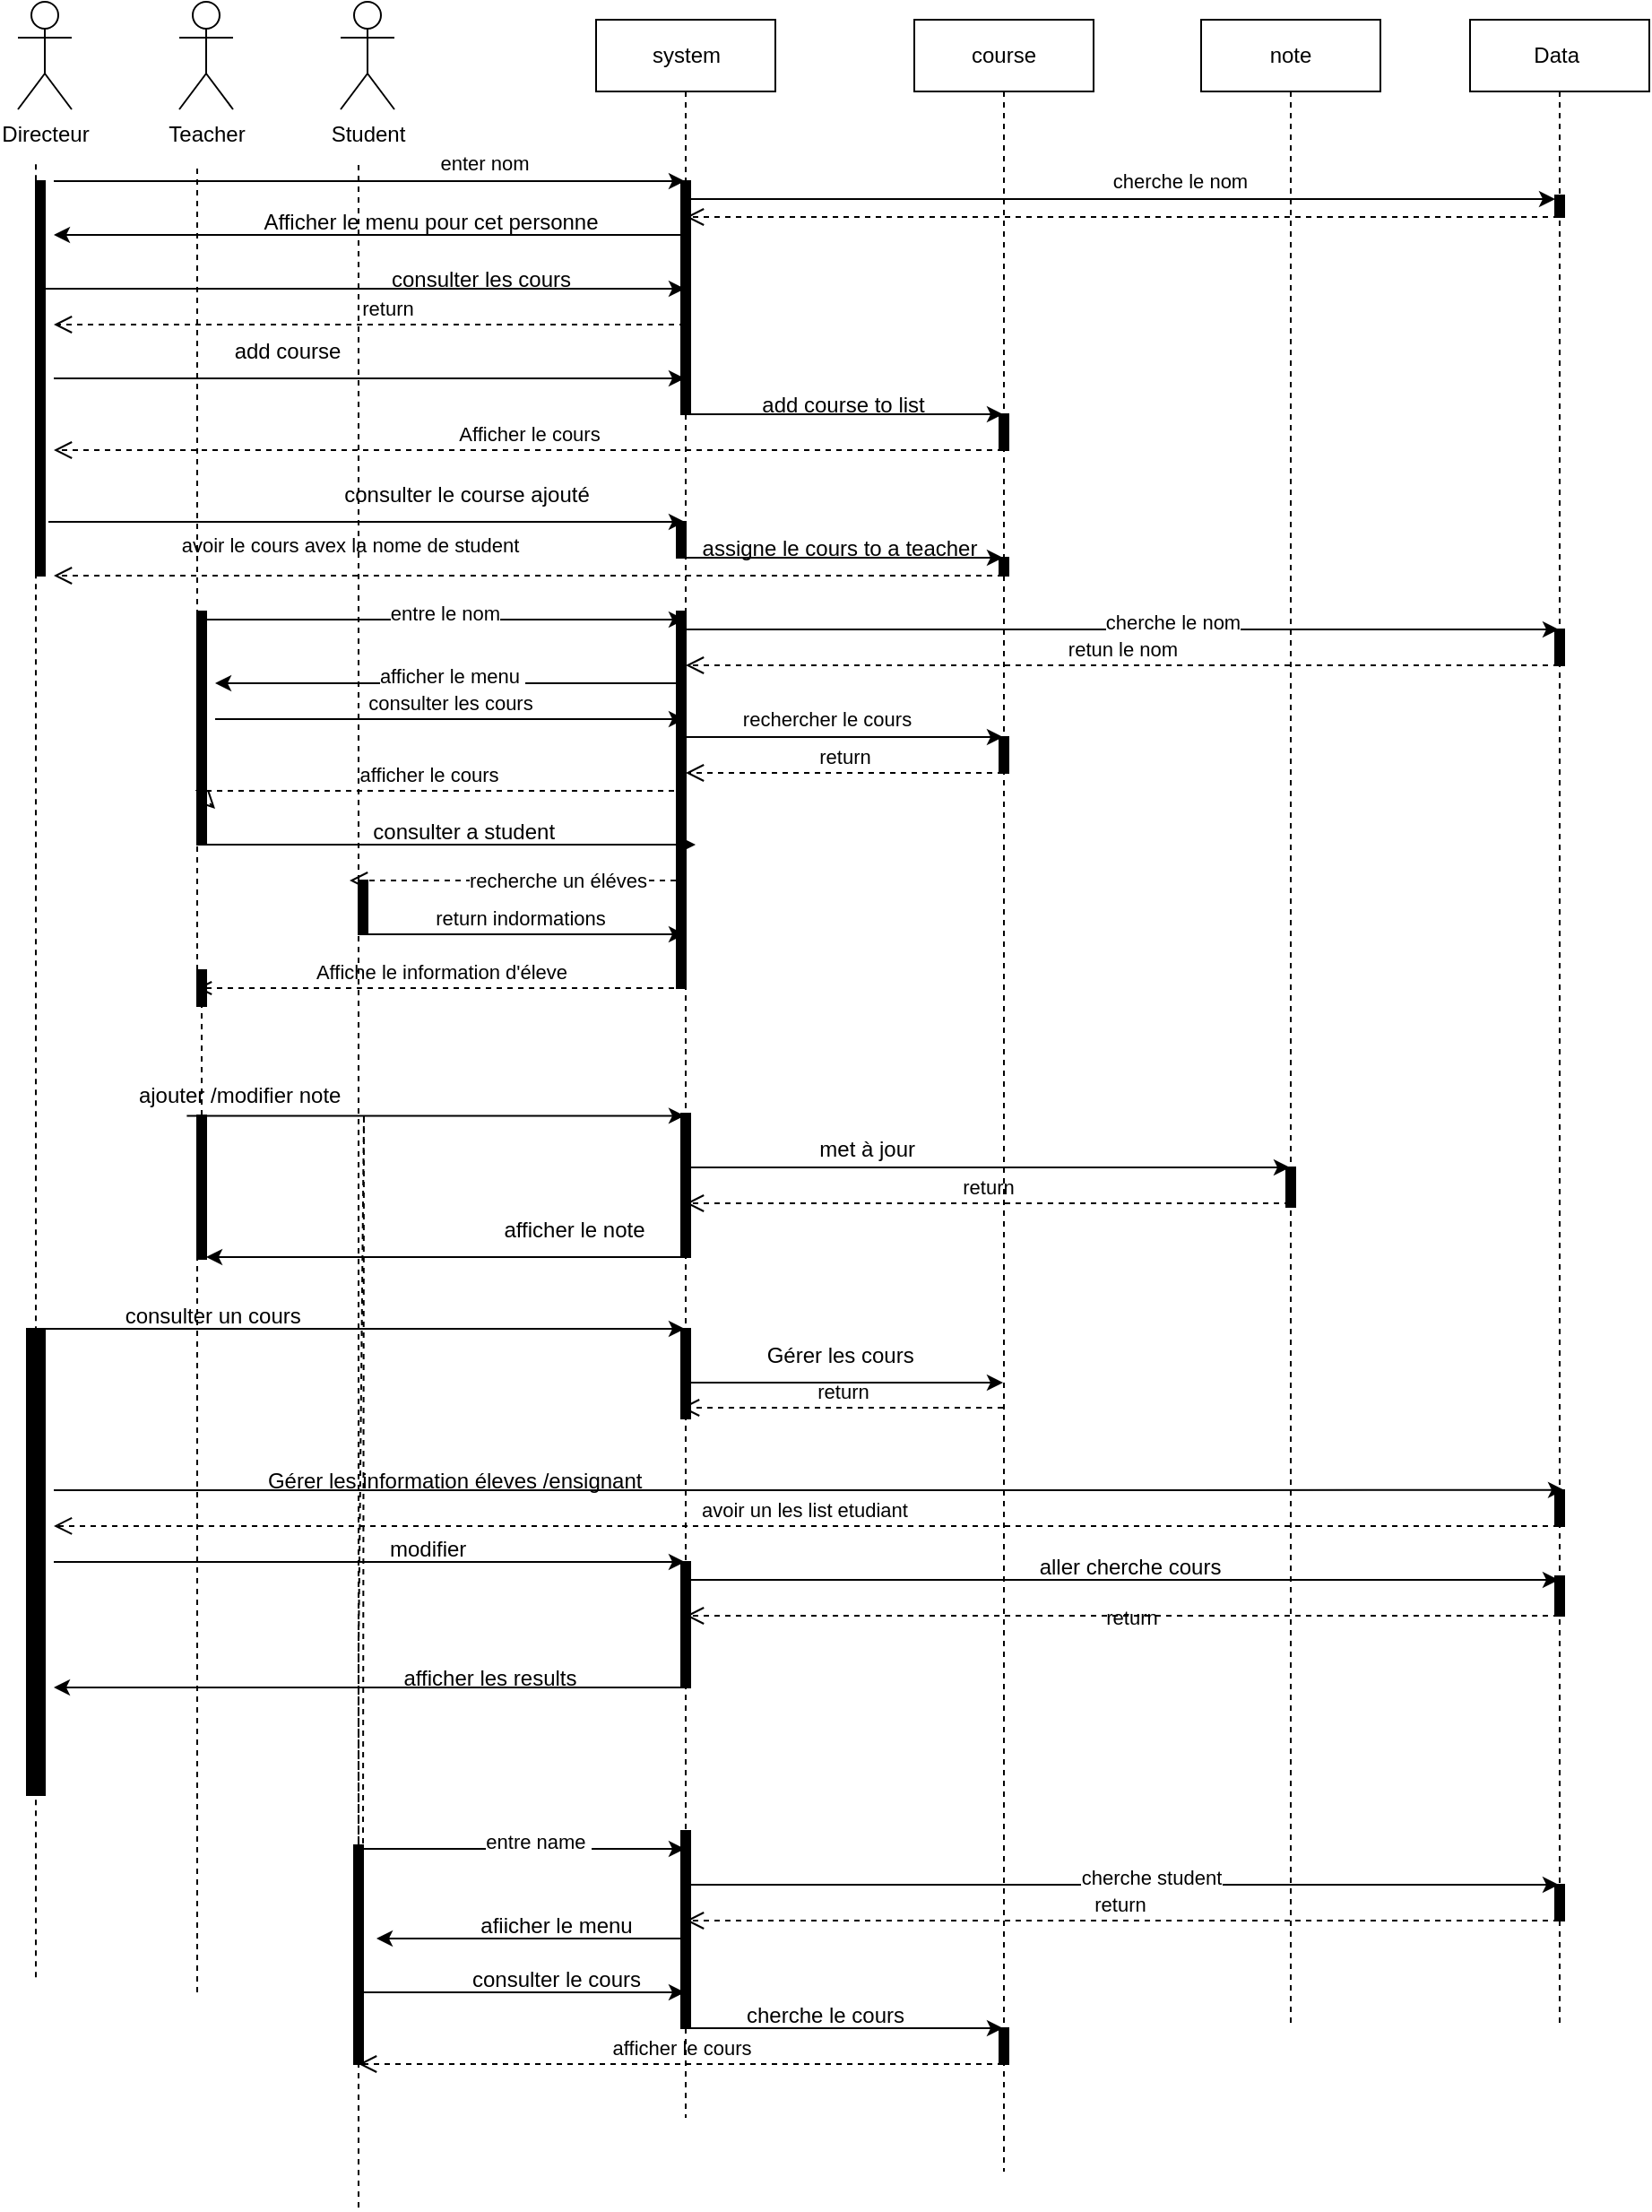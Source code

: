 <mxfile version="24.7.6">
  <diagram name="Page-1" id="DKGAmTH7IYVnLwG2p-rW">
    <mxGraphModel dx="1348" dy="719" grid="1" gridSize="10" guides="1" tooltips="1" connect="1" arrows="1" fold="1" page="1" pageScale="1" pageWidth="2339" pageHeight="3300" math="0" shadow="0">
      <root>
        <mxCell id="0" />
        <mxCell id="1" parent="0" />
        <mxCell id="i1B-f_vfJnyZmSTUSLFz-1" value="Directeur" style="shape=umlActor;verticalLabelPosition=bottom;verticalAlign=top;html=1;outlineConnect=0;" parent="1" vertex="1">
          <mxGeometry x="40" y="30" width="30" height="60" as="geometry" />
        </mxCell>
        <mxCell id="i1B-f_vfJnyZmSTUSLFz-9" value="course" style="shape=umlLifeline;perimeter=lifelinePerimeter;whiteSpace=wrap;html=1;container=1;dropTarget=0;collapsible=0;recursiveResize=0;outlineConnect=0;portConstraint=eastwest;newEdgeStyle={&quot;edgeStyle&quot;:&quot;elbowEdgeStyle&quot;,&quot;elbow&quot;:&quot;vertical&quot;,&quot;curved&quot;:0,&quot;rounded&quot;:0};" parent="1" vertex="1">
          <mxGeometry x="540" y="40" width="100" height="1200" as="geometry" />
        </mxCell>
        <mxCell id="i1B-f_vfJnyZmSTUSLFz-12" value="note" style="shape=umlLifeline;perimeter=lifelinePerimeter;whiteSpace=wrap;html=1;container=1;dropTarget=0;collapsible=0;recursiveResize=0;outlineConnect=0;portConstraint=eastwest;newEdgeStyle={&quot;edgeStyle&quot;:&quot;elbowEdgeStyle&quot;,&quot;elbow&quot;:&quot;vertical&quot;,&quot;curved&quot;:0,&quot;rounded&quot;:0};" parent="1" vertex="1">
          <mxGeometry x="700" y="40" width="100" height="1120" as="geometry" />
        </mxCell>
        <mxCell id="i1B-f_vfJnyZmSTUSLFz-13" value="" style="html=1;points=[];perimeter=orthogonalPerimeter;fillColor=strokeColor;" parent="1" vertex="1">
          <mxGeometry x="50" y="130" width="5" height="220" as="geometry" />
        </mxCell>
        <mxCell id="i1B-f_vfJnyZmSTUSLFz-15" value="return" style="endArrow=open;startArrow=none;endFill=0;startFill=0;endSize=8;html=1;verticalAlign=bottom;dashed=1;labelBackgroundColor=none;rounded=0;" parent="1" source="OpkuWLpWqErTyJCGgItU-1" edge="1">
          <mxGeometry x="-0.053" width="160" relative="1" as="geometry">
            <mxPoint x="90" y="230" as="sourcePoint" />
            <mxPoint x="60" y="210" as="targetPoint" />
            <mxPoint as="offset" />
            <Array as="points">
              <mxPoint x="230" y="210" />
            </Array>
          </mxGeometry>
        </mxCell>
        <mxCell id="i1B-f_vfJnyZmSTUSLFz-17" value="" style="endArrow=classic;html=1;rounded=0;" parent="1" target="OpkuWLpWqErTyJCGgItU-1" edge="1">
          <mxGeometry width="50" height="50" relative="1" as="geometry">
            <mxPoint x="60" y="240" as="sourcePoint" />
            <mxPoint x="240" y="210" as="targetPoint" />
            <Array as="points">
              <mxPoint x="210" y="240" />
              <mxPoint x="340" y="240" />
            </Array>
          </mxGeometry>
        </mxCell>
        <mxCell id="i1B-f_vfJnyZmSTUSLFz-18" value="add course" style="text;html=1;align=center;verticalAlign=middle;resizable=0;points=[];autosize=1;strokeColor=none;fillColor=none;" parent="1" vertex="1">
          <mxGeometry x="150" y="210" width="80" height="30" as="geometry" />
        </mxCell>
        <mxCell id="i1B-f_vfJnyZmSTUSLFz-20" value="" style="endArrow=classic;html=1;rounded=0;" parent="1" target="OpkuWLpWqErTyJCGgItU-1" edge="1">
          <mxGeometry width="50" height="50" relative="1" as="geometry">
            <mxPoint x="50" y="190" as="sourcePoint" />
            <mxPoint x="180" y="140" as="targetPoint" />
            <Array as="points">
              <mxPoint x="240" y="190" />
            </Array>
          </mxGeometry>
        </mxCell>
        <mxCell id="i1B-f_vfJnyZmSTUSLFz-22" value="Afficher le cours" style="endArrow=open;startArrow=none;endFill=0;startFill=0;endSize=8;html=1;verticalAlign=bottom;dashed=1;labelBackgroundColor=none;rounded=0;" parent="1" source="i1B-f_vfJnyZmSTUSLFz-9" edge="1">
          <mxGeometry width="160" relative="1" as="geometry">
            <mxPoint x="592.5" y="250" as="sourcePoint" />
            <mxPoint x="60" y="280" as="targetPoint" />
            <Array as="points">
              <mxPoint x="330" y="280" />
            </Array>
          </mxGeometry>
        </mxCell>
        <mxCell id="i1B-f_vfJnyZmSTUSLFz-27" value="" style="endArrow=classic;html=1;rounded=0;" parent="1" target="OpkuWLpWqErTyJCGgItU-1" edge="1">
          <mxGeometry width="50" height="50" relative="1" as="geometry">
            <mxPoint x="57" y="320" as="sourcePoint" />
            <mxPoint x="420.85" y="305.81" as="targetPoint" />
            <Array as="points">
              <mxPoint x="240" y="320" />
            </Array>
          </mxGeometry>
        </mxCell>
        <mxCell id="i1B-f_vfJnyZmSTUSLFz-31" value="avoir le cours avex la nome de student" style="endArrow=open;startArrow=none;endFill=0;startFill=0;endSize=8;html=1;verticalAlign=bottom;dashed=1;labelBackgroundColor=none;rounded=0;" parent="1" source="i1B-f_vfJnyZmSTUSLFz-9" edge="1">
          <mxGeometry x="0.382" y="-8" width="160" relative="1" as="geometry">
            <mxPoint x="410" y="340" as="sourcePoint" />
            <mxPoint x="60" y="350" as="targetPoint" />
            <mxPoint x="1" as="offset" />
            <Array as="points">
              <mxPoint x="460" y="350" />
              <mxPoint x="330" y="350" />
            </Array>
          </mxGeometry>
        </mxCell>
        <mxCell id="Xz6Ck8s1d1qLKp3yGDno-1" value="" style="endArrow=classic;html=1;rounded=0;" parent="1" target="OpkuWLpWqErTyJCGgItU-1" edge="1">
          <mxGeometry width="50" height="50" relative="1" as="geometry">
            <mxPoint x="150" y="430" as="sourcePoint" />
            <mxPoint x="410" y="400" as="targetPoint" />
            <Array as="points">
              <mxPoint x="280" y="430" />
            </Array>
          </mxGeometry>
        </mxCell>
        <mxCell id="OpkuWLpWqErTyJCGgItU-14" value="consulter les cours" style="edgeLabel;html=1;align=center;verticalAlign=middle;resizable=0;points=[];" parent="Xz6Ck8s1d1qLKp3yGDno-1" vertex="1" connectable="0">
          <mxGeometry x="-0.004" y="9" relative="1" as="geometry">
            <mxPoint as="offset" />
          </mxGeometry>
        </mxCell>
        <mxCell id="OpkuWLpWqErTyJCGgItU-1" value="system" style="shape=umlLifeline;perimeter=lifelinePerimeter;whiteSpace=wrap;html=1;container=1;dropTarget=0;collapsible=0;recursiveResize=0;outlineConnect=0;portConstraint=eastwest;newEdgeStyle={&quot;edgeStyle&quot;:&quot;elbowEdgeStyle&quot;,&quot;elbow&quot;:&quot;vertical&quot;,&quot;curved&quot;:0,&quot;rounded&quot;:0};" parent="1" vertex="1">
          <mxGeometry x="362.5" y="40" width="100" height="1170" as="geometry" />
        </mxCell>
        <mxCell id="OpkuWLpWqErTyJCGgItU-5" value="consulter les cours" style="text;html=1;align=center;verticalAlign=middle;resizable=0;points=[];autosize=1;strokeColor=none;fillColor=none;" parent="1" vertex="1">
          <mxGeometry x="237.5" y="170" width="120" height="30" as="geometry" />
        </mxCell>
        <mxCell id="OpkuWLpWqErTyJCGgItU-7" value="Data&amp;nbsp;" style="shape=umlLifeline;perimeter=lifelinePerimeter;whiteSpace=wrap;html=1;container=1;dropTarget=0;collapsible=0;recursiveResize=0;outlineConnect=0;portConstraint=eastwest;newEdgeStyle={&quot;edgeStyle&quot;:&quot;elbowEdgeStyle&quot;,&quot;elbow&quot;:&quot;vertical&quot;,&quot;curved&quot;:0,&quot;rounded&quot;:0};" parent="1" vertex="1">
          <mxGeometry x="850" y="40" width="100" height="1120" as="geometry" />
        </mxCell>
        <mxCell id="OpkuWLpWqErTyJCGgItU-8" value="Student" style="shape=umlActor;verticalLabelPosition=bottom;verticalAlign=top;html=1;outlineConnect=0;" parent="1" vertex="1">
          <mxGeometry x="220" y="30" width="30" height="60" as="geometry" />
        </mxCell>
        <mxCell id="OpkuWLpWqErTyJCGgItU-10" value="Teacher" style="shape=umlActor;verticalLabelPosition=bottom;verticalAlign=top;html=1;outlineConnect=0;" parent="1" vertex="1">
          <mxGeometry x="130" y="30" width="30" height="60" as="geometry" />
        </mxCell>
        <mxCell id="OpkuWLpWqErTyJCGgItU-11" value="" style="endArrow=none;dashed=1;html=1;rounded=0;" parent="1" source="OpkuWLpWqErTyJCGgItU-38" edge="1">
          <mxGeometry width="50" height="50" relative="1" as="geometry">
            <mxPoint x="143" y="650" as="sourcePoint" />
            <mxPoint x="140" y="120" as="targetPoint" />
          </mxGeometry>
        </mxCell>
        <mxCell id="OpkuWLpWqErTyJCGgItU-13" value="" style="endArrow=none;dashed=1;html=1;rounded=0;" parent="1" target="OpkuWLpWqErTyJCGgItU-12" edge="1">
          <mxGeometry width="50" height="50" relative="1" as="geometry">
            <mxPoint x="140" y="440" as="sourcePoint" />
            <mxPoint x="140" y="120" as="targetPoint" />
          </mxGeometry>
        </mxCell>
        <mxCell id="OpkuWLpWqErTyJCGgItU-12" value="" style="html=1;points=[];perimeter=orthogonalPerimeter;fillColor=strokeColor;" parent="1" vertex="1">
          <mxGeometry x="140" y="370" width="5" height="130" as="geometry" />
        </mxCell>
        <mxCell id="OpkuWLpWqErTyJCGgItU-21" value="" style="endArrow=classic;html=1;rounded=0;" parent="1" source="OpkuWLpWqErTyJCGgItU-1" target="i1B-f_vfJnyZmSTUSLFz-9" edge="1">
          <mxGeometry width="50" height="50" relative="1" as="geometry">
            <mxPoint x="550" y="570" as="sourcePoint" />
            <mxPoint x="600" y="520" as="targetPoint" />
            <Array as="points">
              <mxPoint x="500" y="440" />
            </Array>
          </mxGeometry>
        </mxCell>
        <mxCell id="OpkuWLpWqErTyJCGgItU-22" value="rechercher le cours" style="edgeLabel;html=1;align=center;verticalAlign=middle;resizable=0;points=[];" parent="OpkuWLpWqErTyJCGgItU-21" vertex="1" connectable="0">
          <mxGeometry x="0.086" y="-4" relative="1" as="geometry">
            <mxPoint x="-18" y="-14" as="offset" />
          </mxGeometry>
        </mxCell>
        <mxCell id="OpkuWLpWqErTyJCGgItU-24" value="return" style="endArrow=open;startArrow=none;endFill=0;startFill=0;endSize=8;html=1;verticalAlign=bottom;dashed=1;labelBackgroundColor=none;rounded=0;" parent="1" source="i1B-f_vfJnyZmSTUSLFz-9" target="OpkuWLpWqErTyJCGgItU-1" edge="1">
          <mxGeometry width="160" relative="1" as="geometry">
            <mxPoint x="500" y="550" as="sourcePoint" />
            <mxPoint x="660" y="550" as="targetPoint" />
            <Array as="points">
              <mxPoint x="500" y="460" />
            </Array>
          </mxGeometry>
        </mxCell>
        <mxCell id="OpkuWLpWqErTyJCGgItU-25" value="afficher le cours" style="endArrow=open;startArrow=none;endFill=0;startFill=0;endSize=8;html=1;verticalAlign=bottom;dashed=1;labelBackgroundColor=none;rounded=0;" parent="1" source="OpkuWLpWqErTyJCGgItU-1" edge="1">
          <mxGeometry width="160" relative="1" as="geometry">
            <mxPoint x="500" y="550" as="sourcePoint" />
            <mxPoint x="150" y="480" as="targetPoint" />
            <Array as="points">
              <mxPoint x="280" y="470" />
              <mxPoint x="150" y="470" />
              <mxPoint x="140" y="470" />
            </Array>
          </mxGeometry>
        </mxCell>
        <mxCell id="OpkuWLpWqErTyJCGgItU-28" value="" style="html=1;verticalAlign=bottom;labelBackgroundColor=none;endArrow=block;endFill=1;rounded=0;" parent="1" edge="1">
          <mxGeometry width="160" relative="1" as="geometry">
            <mxPoint x="140" y="500" as="sourcePoint" />
            <mxPoint x="418" y="500" as="targetPoint" />
            <Array as="points">
              <mxPoint x="210" y="500" />
              <mxPoint x="266" y="500" />
              <mxPoint x="376" y="500" />
            </Array>
          </mxGeometry>
        </mxCell>
        <mxCell id="OpkuWLpWqErTyJCGgItU-29" value="consulter a student&amp;nbsp;" style="text;html=1;align=center;verticalAlign=middle;resizable=0;points=[];autosize=1;strokeColor=none;fillColor=none;" parent="1" vertex="1">
          <mxGeometry x="225" y="478" width="130" height="30" as="geometry" />
        </mxCell>
        <mxCell id="OpkuWLpWqErTyJCGgItU-30" value="return indormations" style="endArrow=open;startArrow=none;endFill=0;startFill=0;endSize=8;html=1;verticalAlign=bottom;dashed=1;labelBackgroundColor=none;rounded=0;" parent="1" edge="1">
          <mxGeometry x="-0.044" y="30" width="160" relative="1" as="geometry">
            <mxPoint x="407" y="520" as="sourcePoint" />
            <mxPoint x="225" y="520" as="targetPoint" />
            <Array as="points">
              <mxPoint x="315" y="520" />
            </Array>
            <mxPoint as="offset" />
          </mxGeometry>
        </mxCell>
        <mxCell id="OpkuWLpWqErTyJCGgItU-31" value="" style="endArrow=none;dashed=1;html=1;rounded=0;" parent="1" source="OpkuWLpWqErTyJCGgItU-35" edge="1">
          <mxGeometry width="50" height="50" relative="1" as="geometry">
            <mxPoint x="230" y="665.6" as="sourcePoint" />
            <mxPoint x="230" y="120" as="targetPoint" />
          </mxGeometry>
        </mxCell>
        <mxCell id="OpkuWLpWqErTyJCGgItU-32" value="" style="endArrow=classic;html=1;rounded=0;" parent="1" target="OpkuWLpWqErTyJCGgItU-1" edge="1">
          <mxGeometry width="50" height="50" relative="1" as="geometry">
            <mxPoint x="230" y="550" as="sourcePoint" />
            <mxPoint x="402" y="550" as="targetPoint" />
            <Array as="points">
              <mxPoint x="340" y="550" />
            </Array>
          </mxGeometry>
        </mxCell>
        <mxCell id="OpkuWLpWqErTyJCGgItU-33" value="recherche un éléves" style="edgeLabel;html=1;align=center;verticalAlign=middle;resizable=0;points=[];" parent="OpkuWLpWqErTyJCGgItU-32" vertex="1" connectable="0">
          <mxGeometry x="-0.007" y="-6" relative="1" as="geometry">
            <mxPoint x="20" y="-36" as="offset" />
          </mxGeometry>
        </mxCell>
        <mxCell id="OpkuWLpWqErTyJCGgItU-36" value="" style="endArrow=none;dashed=1;html=1;rounded=0;" parent="1" source="BrGFGS4DlvZJD8hUbCFJ-70" target="OpkuWLpWqErTyJCGgItU-35" edge="1">
          <mxGeometry width="50" height="50" relative="1" as="geometry">
            <mxPoint x="230" y="1260" as="sourcePoint" />
            <mxPoint x="230" y="120" as="targetPoint" />
            <Array as="points" />
          </mxGeometry>
        </mxCell>
        <mxCell id="OpkuWLpWqErTyJCGgItU-35" value="" style="html=1;points=[];perimeter=orthogonalPerimeter;fillColor=strokeColor;" parent="1" vertex="1">
          <mxGeometry x="230" y="520" width="5" height="30" as="geometry" />
        </mxCell>
        <mxCell id="OpkuWLpWqErTyJCGgItU-37" value="Affiche le information d&#39;éleve" style="html=1;verticalAlign=bottom;labelBackgroundColor=none;endArrow=open;endFill=0;dashed=1;rounded=0;" parent="1" source="OpkuWLpWqErTyJCGgItU-1" edge="1">
          <mxGeometry width="160" relative="1" as="geometry">
            <mxPoint x="530" y="430" as="sourcePoint" />
            <mxPoint x="140" y="580" as="targetPoint" />
          </mxGeometry>
        </mxCell>
        <mxCell id="OpkuWLpWqErTyJCGgItU-39" value="" style="endArrow=none;dashed=1;html=1;rounded=0;" parent="1" source="BrGFGS4DlvZJD8hUbCFJ-59" target="OpkuWLpWqErTyJCGgItU-38" edge="1">
          <mxGeometry width="50" height="50" relative="1" as="geometry">
            <mxPoint x="140" y="1140" as="sourcePoint" />
            <mxPoint x="140" y="120" as="targetPoint" />
          </mxGeometry>
        </mxCell>
        <mxCell id="OpkuWLpWqErTyJCGgItU-38" value="" style="html=1;points=[];perimeter=orthogonalPerimeter;fillColor=strokeColor;" parent="1" vertex="1">
          <mxGeometry x="140" y="570" width="5" height="20" as="geometry" />
        </mxCell>
        <mxCell id="OpkuWLpWqErTyJCGgItU-40" value="" style="endArrow=none;dashed=1;html=1;rounded=0;" parent="1" edge="1">
          <mxGeometry width="50" height="50" relative="1" as="geometry">
            <mxPoint x="50" y="1131.6" as="sourcePoint" />
            <mxPoint x="50" y="120" as="targetPoint" />
          </mxGeometry>
        </mxCell>
        <mxCell id="OpkuWLpWqErTyJCGgItU-41" value="" style="endArrow=classic;html=1;rounded=0;exitX=0.28;exitY=0.873;exitDx=0;exitDy=0;exitPerimeter=0;" parent="1" source="OpkuWLpWqErTyJCGgItU-42" target="OpkuWLpWqErTyJCGgItU-1" edge="1">
          <mxGeometry width="50" height="50" relative="1" as="geometry">
            <mxPoint x="50" y="660" as="sourcePoint" />
            <mxPoint x="230" y="660" as="targetPoint" />
          </mxGeometry>
        </mxCell>
        <mxCell id="OpkuWLpWqErTyJCGgItU-42" value="ajouter /modifier note&amp;nbsp;" style="text;html=1;align=center;verticalAlign=middle;resizable=0;points=[];autosize=1;strokeColor=none;fillColor=none;" parent="1" vertex="1">
          <mxGeometry x="95" y="625" width="140" height="30" as="geometry" />
        </mxCell>
        <mxCell id="OpkuWLpWqErTyJCGgItU-44" value="" style="endArrow=classic;html=1;rounded=0;" parent="1" source="OpkuWLpWqErTyJCGgItU-48" target="i1B-f_vfJnyZmSTUSLFz-12" edge="1">
          <mxGeometry width="50" height="50" relative="1" as="geometry">
            <mxPoint x="420" y="710" as="sourcePoint" />
            <mxPoint x="740" y="710" as="targetPoint" />
          </mxGeometry>
        </mxCell>
        <mxCell id="OpkuWLpWqErTyJCGgItU-45" value="met à jour&amp;nbsp;" style="text;html=1;align=center;verticalAlign=middle;resizable=0;points=[];autosize=1;strokeColor=none;fillColor=none;" parent="1" vertex="1">
          <mxGeometry x="475" y="655" width="80" height="30" as="geometry" />
        </mxCell>
        <mxCell id="OpkuWLpWqErTyJCGgItU-46" value="" style="html=1;points=[];perimeter=orthogonalPerimeter;fillColor=strokeColor;" parent="1" vertex="1">
          <mxGeometry x="410" y="650" width="5" height="80" as="geometry" />
        </mxCell>
        <mxCell id="OpkuWLpWqErTyJCGgItU-49" value="" style="endArrow=classic;html=1;rounded=0;" parent="1" target="i1B-f_vfJnyZmSTUSLFz-12" edge="1">
          <mxGeometry width="50" height="50" relative="1" as="geometry">
            <mxPoint x="412.5" y="680" as="sourcePoint" />
            <mxPoint x="740" y="680" as="targetPoint" />
          </mxGeometry>
        </mxCell>
        <mxCell id="OpkuWLpWqErTyJCGgItU-48" value="" style="html=1;points=[];perimeter=orthogonalPerimeter;fillColor=strokeColor;" parent="1" vertex="1">
          <mxGeometry x="747.5" y="680" width="5" height="22" as="geometry" />
        </mxCell>
        <mxCell id="OpkuWLpWqErTyJCGgItU-50" value="" style="endArrow=classic;html=1;rounded=0;" parent="1" source="OpkuWLpWqErTyJCGgItU-56" target="OpkuWLpWqErTyJCGgItU-1" edge="1">
          <mxGeometry width="50" height="50" relative="1" as="geometry">
            <mxPoint x="52.5" y="760" as="sourcePoint" />
            <mxPoint x="418" y="780" as="targetPoint" />
            <Array as="points">
              <mxPoint x="174.5" y="770" />
              <mxPoint x="300" y="770" />
            </Array>
          </mxGeometry>
        </mxCell>
        <mxCell id="OpkuWLpWqErTyJCGgItU-51" value="consulter un cours&amp;nbsp;" style="text;html=1;align=center;verticalAlign=middle;resizable=0;points=[];autosize=1;strokeColor=none;fillColor=none;" parent="1" vertex="1">
          <mxGeometry x="90" y="748" width="120" height="30" as="geometry" />
        </mxCell>
        <mxCell id="OpkuWLpWqErTyJCGgItU-52" value="" style="endArrow=classic;html=1;rounded=0;" parent="1" source="OpkuWLpWqErTyJCGgItU-1" target="i1B-f_vfJnyZmSTUSLFz-9" edge="1">
          <mxGeometry width="50" height="50" relative="1" as="geometry">
            <mxPoint x="420" y="760" as="sourcePoint" />
            <mxPoint x="320" y="500" as="targetPoint" />
            <Array as="points">
              <mxPoint x="480" y="800" />
              <mxPoint x="520" y="800" />
            </Array>
          </mxGeometry>
        </mxCell>
        <mxCell id="OpkuWLpWqErTyJCGgItU-53" value="Gérer les cours&amp;nbsp;" style="text;html=1;align=center;verticalAlign=middle;resizable=0;points=[];autosize=1;strokeColor=none;fillColor=none;" parent="1" vertex="1">
          <mxGeometry x="445" y="770" width="110" height="30" as="geometry" />
        </mxCell>
        <mxCell id="OpkuWLpWqErTyJCGgItU-54" value="" style="endArrow=classic;html=1;rounded=0;entryX=0.495;entryY=0.732;entryDx=0;entryDy=0;entryPerimeter=0;" parent="1" edge="1">
          <mxGeometry width="50" height="50" relative="1" as="geometry">
            <mxPoint x="60" y="860" as="sourcePoint" />
            <mxPoint x="902.5" y="859.84" as="targetPoint" />
            <Array as="points">
              <mxPoint x="173" y="860" />
              <mxPoint x="473" y="860" />
              <mxPoint x="693" y="860" />
            </Array>
          </mxGeometry>
        </mxCell>
        <mxCell id="OpkuWLpWqErTyJCGgItU-55" value="Gérer les information éleves /ensignant&amp;nbsp;" style="text;html=1;align=center;verticalAlign=middle;resizable=0;points=[];autosize=1;strokeColor=none;fillColor=none;" parent="1" vertex="1">
          <mxGeometry x="165" y="840" width="240" height="30" as="geometry" />
        </mxCell>
        <mxCell id="OpkuWLpWqErTyJCGgItU-57" value="" style="endArrow=none;dashed=1;html=1;rounded=0;" parent="1" target="OpkuWLpWqErTyJCGgItU-56" edge="1">
          <mxGeometry width="50" height="50" relative="1" as="geometry">
            <mxPoint x="50" y="890" as="sourcePoint" />
            <mxPoint x="50" y="120" as="targetPoint" />
          </mxGeometry>
        </mxCell>
        <mxCell id="OpkuWLpWqErTyJCGgItU-56" value="" style="html=1;points=[];perimeter=orthogonalPerimeter;fillColor=strokeColor;" parent="1" vertex="1">
          <mxGeometry x="45" y="770" width="10" height="260" as="geometry" />
        </mxCell>
        <mxCell id="CrLBbL69Shos_XjduU1m-1" value="" style="endArrow=classic;html=1;rounded=0;" parent="1" source="OpkuWLpWqErTyJCGgItU-1" target="i1B-f_vfJnyZmSTUSLFz-9" edge="1">
          <mxGeometry width="50" height="50" relative="1" as="geometry">
            <mxPoint x="510" y="360" as="sourcePoint" />
            <mxPoint x="560" y="310" as="targetPoint" />
            <Array as="points">
              <mxPoint x="500" y="260" />
            </Array>
          </mxGeometry>
        </mxCell>
        <mxCell id="CrLBbL69Shos_XjduU1m-2" value="add course to list" style="text;html=1;align=center;verticalAlign=middle;resizable=0;points=[];autosize=1;strokeColor=none;fillColor=none;" parent="1" vertex="1">
          <mxGeometry x="445" y="240" width="110" height="30" as="geometry" />
        </mxCell>
        <mxCell id="CrLBbL69Shos_XjduU1m-3" value="consulter le course ajouté" style="text;html=1;align=center;verticalAlign=middle;resizable=0;points=[];autosize=1;strokeColor=none;fillColor=none;" parent="1" vertex="1">
          <mxGeometry x="210" y="290" width="160" height="30" as="geometry" />
        </mxCell>
        <mxCell id="CrLBbL69Shos_XjduU1m-4" value="" style="endArrow=classic;html=1;rounded=0;" parent="1" source="OpkuWLpWqErTyJCGgItU-1" target="i1B-f_vfJnyZmSTUSLFz-9" edge="1">
          <mxGeometry width="50" height="50" relative="1" as="geometry">
            <mxPoint x="510" y="360" as="sourcePoint" />
            <mxPoint x="560" y="310" as="targetPoint" />
            <Array as="points">
              <mxPoint x="490" y="340" />
            </Array>
          </mxGeometry>
        </mxCell>
        <mxCell id="CrLBbL69Shos_XjduU1m-5" value="assigne le cours to a teacher" style="text;html=1;align=center;verticalAlign=middle;resizable=0;points=[];autosize=1;strokeColor=none;fillColor=none;" parent="1" vertex="1">
          <mxGeometry x="407.5" y="320" width="180" height="30" as="geometry" />
        </mxCell>
        <mxCell id="CrLBbL69Shos_XjduU1m-7" value="" style="html=1;points=[];perimeter=orthogonalPerimeter;fillColor=strokeColor;" parent="1" vertex="1">
          <mxGeometry x="587.5" y="440" width="5" height="20" as="geometry" />
        </mxCell>
        <mxCell id="BrGFGS4DlvZJD8hUbCFJ-1" value="return" style="endArrow=open;startArrow=none;endFill=0;startFill=0;endSize=8;html=1;verticalAlign=bottom;dashed=1;labelBackgroundColor=none;rounded=0;" parent="1" source="i1B-f_vfJnyZmSTUSLFz-12" target="OpkuWLpWqErTyJCGgItU-1" edge="1">
          <mxGeometry width="160" relative="1" as="geometry">
            <mxPoint x="460" y="690" as="sourcePoint" />
            <mxPoint x="620" y="690" as="targetPoint" />
            <Array as="points">
              <mxPoint x="680" y="700" />
              <mxPoint x="620" y="700" />
            </Array>
          </mxGeometry>
        </mxCell>
        <mxCell id="BrGFGS4DlvZJD8hUbCFJ-3" value="" style="endArrow=classic;html=1;rounded=0;" parent="1" source="OpkuWLpWqErTyJCGgItU-1" target="BrGFGS4DlvZJD8hUbCFJ-59" edge="1">
          <mxGeometry width="50" height="50" relative="1" as="geometry">
            <mxPoint x="400" y="743" as="sourcePoint" />
            <mxPoint x="140" y="730" as="targetPoint" />
            <Array as="points">
              <mxPoint x="380" y="730" />
            </Array>
          </mxGeometry>
        </mxCell>
        <mxCell id="BrGFGS4DlvZJD8hUbCFJ-6" value="avoir un les list etudiant&amp;nbsp;" style="endArrow=open;startArrow=none;endFill=0;startFill=0;endSize=8;html=1;verticalAlign=bottom;dashed=1;labelBackgroundColor=none;rounded=0;entryX=1.5;entryY=0.423;entryDx=0;entryDy=0;entryPerimeter=0;" parent="1" source="OpkuWLpWqErTyJCGgItU-7" target="OpkuWLpWqErTyJCGgItU-56" edge="1">
          <mxGeometry width="160" relative="1" as="geometry">
            <mxPoint x="760" y="920" as="sourcePoint" />
            <mxPoint x="60" y="860" as="targetPoint" />
            <Array as="points">
              <mxPoint x="470" y="880" />
            </Array>
          </mxGeometry>
        </mxCell>
        <mxCell id="BrGFGS4DlvZJD8hUbCFJ-7" value="afficher le note" style="text;html=1;align=center;verticalAlign=middle;resizable=0;points=[];autosize=1;strokeColor=none;fillColor=none;" parent="1" vertex="1">
          <mxGeometry x="300" y="700" width="100" height="30" as="geometry" />
        </mxCell>
        <mxCell id="BrGFGS4DlvZJD8hUbCFJ-8" value="" style="endArrow=classic;html=1;rounded=0;" parent="1" target="OpkuWLpWqErTyJCGgItU-1" edge="1">
          <mxGeometry width="50" height="50" relative="1" as="geometry">
            <mxPoint x="60" y="900" as="sourcePoint" />
            <mxPoint x="560" y="770" as="targetPoint" />
            <Array as="points">
              <mxPoint x="230" y="900" />
            </Array>
          </mxGeometry>
        </mxCell>
        <mxCell id="BrGFGS4DlvZJD8hUbCFJ-9" value="modifier&amp;nbsp;" style="text;html=1;align=center;verticalAlign=middle;resizable=0;points=[];autosize=1;strokeColor=none;fillColor=none;" parent="1" vertex="1">
          <mxGeometry x="235" y="878" width="70" height="30" as="geometry" />
        </mxCell>
        <mxCell id="BrGFGS4DlvZJD8hUbCFJ-14" value="" style="endArrow=classic;html=1;rounded=0;" parent="1" source="OpkuWLpWqErTyJCGgItU-1" target="OpkuWLpWqErTyJCGgItU-7" edge="1">
          <mxGeometry width="50" height="50" relative="1" as="geometry">
            <mxPoint x="510" y="820" as="sourcePoint" />
            <mxPoint x="560" y="770" as="targetPoint" />
            <Array as="points">
              <mxPoint x="510" y="910" />
              <mxPoint x="700" y="910" />
            </Array>
          </mxGeometry>
        </mxCell>
        <mxCell id="BrGFGS4DlvZJD8hUbCFJ-15" value="return" style="endArrow=open;startArrow=none;endFill=0;startFill=0;endSize=8;html=1;verticalAlign=bottom;dashed=1;labelBackgroundColor=none;rounded=0;" parent="1" source="OpkuWLpWqErTyJCGgItU-7" target="OpkuWLpWqErTyJCGgItU-1" edge="1">
          <mxGeometry x="-0.017" y="10" width="160" relative="1" as="geometry">
            <mxPoint x="898" y="950" as="sourcePoint" />
            <mxPoint x="470" y="950" as="targetPoint" />
            <Array as="points">
              <mxPoint x="660" y="930" />
              <mxPoint x="480" y="930" />
            </Array>
            <mxPoint x="1" as="offset" />
          </mxGeometry>
        </mxCell>
        <mxCell id="BrGFGS4DlvZJD8hUbCFJ-16" value="" style="endArrow=classic;html=1;rounded=0;" parent="1" source="OpkuWLpWqErTyJCGgItU-1" edge="1">
          <mxGeometry width="50" height="50" relative="1" as="geometry">
            <mxPoint x="510" y="820" as="sourcePoint" />
            <mxPoint x="60" y="970" as="targetPoint" />
            <Array as="points">
              <mxPoint x="330" y="970" />
            </Array>
          </mxGeometry>
        </mxCell>
        <mxCell id="BrGFGS4DlvZJD8hUbCFJ-18" value="afficher les results" style="text;html=1;align=center;verticalAlign=middle;resizable=0;points=[];autosize=1;strokeColor=none;fillColor=none;" parent="1" vertex="1">
          <mxGeometry x="242.5" y="950" width="120" height="30" as="geometry" />
        </mxCell>
        <mxCell id="BrGFGS4DlvZJD8hUbCFJ-20" value="" style="endArrow=classic;html=1;rounded=0;" parent="1" target="OpkuWLpWqErTyJCGgItU-1" edge="1">
          <mxGeometry width="50" height="50" relative="1" as="geometry">
            <mxPoint x="60" y="130" as="sourcePoint" />
            <mxPoint x="560" y="70" as="targetPoint" />
            <Array as="points">
              <mxPoint x="240" y="130" />
            </Array>
          </mxGeometry>
        </mxCell>
        <mxCell id="BrGFGS4DlvZJD8hUbCFJ-21" value="enter nom" style="edgeLabel;html=1;align=center;verticalAlign=middle;resizable=0;points=[];" parent="BrGFGS4DlvZJD8hUbCFJ-20" vertex="1" connectable="0">
          <mxGeometry x="0.317" y="-1" relative="1" as="geometry">
            <mxPoint x="8" y="-11" as="offset" />
          </mxGeometry>
        </mxCell>
        <mxCell id="BrGFGS4DlvZJD8hUbCFJ-22" value="" style="endArrow=classic;html=1;rounded=0;" parent="1" edge="1">
          <mxGeometry width="50" height="50" relative="1" as="geometry">
            <mxPoint x="410" y="140" as="sourcePoint" />
            <mxPoint x="897.5" y="140" as="targetPoint" />
            <Array as="points">
              <mxPoint x="448" y="140" />
            </Array>
          </mxGeometry>
        </mxCell>
        <mxCell id="BrGFGS4DlvZJD8hUbCFJ-24" value="cherche le nom" style="edgeLabel;html=1;align=center;verticalAlign=middle;resizable=0;points=[];" parent="BrGFGS4DlvZJD8hUbCFJ-22" vertex="1" connectable="0">
          <mxGeometry x="0.14" y="3" relative="1" as="geometry">
            <mxPoint y="-7" as="offset" />
          </mxGeometry>
        </mxCell>
        <mxCell id="BrGFGS4DlvZJD8hUbCFJ-25" value="" style="endArrow=open;startArrow=none;endFill=0;startFill=0;endSize=8;html=1;verticalAlign=bottom;dashed=1;labelBackgroundColor=none;rounded=0;" parent="1" source="OpkuWLpWqErTyJCGgItU-7" target="OpkuWLpWqErTyJCGgItU-1" edge="1">
          <mxGeometry width="160" relative="1" as="geometry">
            <mxPoint x="900" y="160" as="sourcePoint" />
            <mxPoint x="990" y="260" as="targetPoint" />
            <Array as="points">
              <mxPoint x="670" y="150" />
            </Array>
          </mxGeometry>
        </mxCell>
        <mxCell id="BrGFGS4DlvZJD8hUbCFJ-32" value="" style="endArrow=classic;html=1;rounded=0;" parent="1" source="OpkuWLpWqErTyJCGgItU-1" edge="1">
          <mxGeometry width="50" height="50" relative="1" as="geometry">
            <mxPoint x="470" y="180" as="sourcePoint" />
            <mxPoint x="60" y="160" as="targetPoint" />
          </mxGeometry>
        </mxCell>
        <mxCell id="BrGFGS4DlvZJD8hUbCFJ-33" value="Afficher le menu pour cet personne" style="text;html=1;align=center;verticalAlign=middle;resizable=0;points=[];autosize=1;strokeColor=none;fillColor=none;" parent="1" vertex="1">
          <mxGeometry x="165" y="138" width="210" height="30" as="geometry" />
        </mxCell>
        <mxCell id="BrGFGS4DlvZJD8hUbCFJ-34" value="" style="endArrow=classic;html=1;rounded=0;exitX=0.72;exitY=0.035;exitDx=0;exitDy=0;exitPerimeter=0;" parent="1" source="OpkuWLpWqErTyJCGgItU-12" target="OpkuWLpWqErTyJCGgItU-1" edge="1">
          <mxGeometry width="50" height="50" relative="1" as="geometry">
            <mxPoint x="510" y="360" as="sourcePoint" />
            <mxPoint x="560" y="310" as="targetPoint" />
          </mxGeometry>
        </mxCell>
        <mxCell id="BrGFGS4DlvZJD8hUbCFJ-35" value="entre le nom" style="edgeLabel;html=1;align=center;verticalAlign=middle;resizable=0;points=[];" parent="BrGFGS4DlvZJD8hUbCFJ-34" vertex="1" connectable="0">
          <mxGeometry y="4" relative="1" as="geometry">
            <mxPoint as="offset" />
          </mxGeometry>
        </mxCell>
        <mxCell id="BrGFGS4DlvZJD8hUbCFJ-36" value="" style="endArrow=classic;html=1;rounded=0;" parent="1" target="OpkuWLpWqErTyJCGgItU-7" edge="1">
          <mxGeometry width="50" height="50" relative="1" as="geometry">
            <mxPoint x="410" y="380" as="sourcePoint" />
            <mxPoint x="839.5" y="380" as="targetPoint" />
          </mxGeometry>
        </mxCell>
        <mxCell id="BrGFGS4DlvZJD8hUbCFJ-37" value="cherche le nom" style="edgeLabel;html=1;align=center;verticalAlign=middle;resizable=0;points=[];" parent="BrGFGS4DlvZJD8hUbCFJ-36" vertex="1" connectable="0">
          <mxGeometry x="0.119" y="4" relative="1" as="geometry">
            <mxPoint as="offset" />
          </mxGeometry>
        </mxCell>
        <mxCell id="BrGFGS4DlvZJD8hUbCFJ-38" value="retun le nom" style="endArrow=open;startArrow=none;endFill=0;startFill=0;endSize=8;html=1;verticalAlign=bottom;dashed=1;labelBackgroundColor=none;rounded=0;" parent="1" source="OpkuWLpWqErTyJCGgItU-7" target="OpkuWLpWqErTyJCGgItU-1" edge="1">
          <mxGeometry width="160" relative="1" as="geometry">
            <mxPoint x="840" y="400" as="sourcePoint" />
            <mxPoint x="480" y="400" as="targetPoint" />
            <Array as="points">
              <mxPoint x="660" y="400" />
            </Array>
          </mxGeometry>
        </mxCell>
        <mxCell id="BrGFGS4DlvZJD8hUbCFJ-39" value="" style="endArrow=classic;html=1;rounded=0;" parent="1" source="OpkuWLpWqErTyJCGgItU-1" edge="1">
          <mxGeometry width="50" height="50" relative="1" as="geometry">
            <mxPoint x="360" y="410" as="sourcePoint" />
            <mxPoint x="150" y="410" as="targetPoint" />
          </mxGeometry>
        </mxCell>
        <mxCell id="BrGFGS4DlvZJD8hUbCFJ-40" value="afficher le menu&amp;nbsp;" style="edgeLabel;html=1;align=center;verticalAlign=middle;resizable=0;points=[];" parent="BrGFGS4DlvZJD8hUbCFJ-39" vertex="1" connectable="0">
          <mxGeometry x="-0.006" y="-4" relative="1" as="geometry">
            <mxPoint as="offset" />
          </mxGeometry>
        </mxCell>
        <mxCell id="BrGFGS4DlvZJD8hUbCFJ-41" value="" style="endArrow=classic;html=1;rounded=0;" parent="1" target="OpkuWLpWqErTyJCGgItU-1" edge="1">
          <mxGeometry width="50" height="50" relative="1" as="geometry">
            <mxPoint x="230" y="1060" as="sourcePoint" />
            <mxPoint x="560" y="1140" as="targetPoint" />
          </mxGeometry>
        </mxCell>
        <mxCell id="BrGFGS4DlvZJD8hUbCFJ-42" value="entre name&amp;nbsp;" style="edgeLabel;html=1;align=center;verticalAlign=middle;resizable=0;points=[];" parent="BrGFGS4DlvZJD8hUbCFJ-41" vertex="1" connectable="0">
          <mxGeometry x="0.091" y="4" relative="1" as="geometry">
            <mxPoint as="offset" />
          </mxGeometry>
        </mxCell>
        <mxCell id="BrGFGS4DlvZJD8hUbCFJ-43" value="" style="endArrow=classic;html=1;rounded=0;" parent="1" source="BrGFGS4DlvZJD8hUbCFJ-72" target="OpkuWLpWqErTyJCGgItU-7" edge="1">
          <mxGeometry width="50" height="50" relative="1" as="geometry">
            <mxPoint x="510" y="1190" as="sourcePoint" />
            <mxPoint x="830" y="1120" as="targetPoint" />
            <Array as="points">
              <mxPoint x="620" y="1080" />
            </Array>
          </mxGeometry>
        </mxCell>
        <mxCell id="BrGFGS4DlvZJD8hUbCFJ-44" value="cherche student" style="edgeLabel;html=1;align=center;verticalAlign=middle;resizable=0;points=[];" parent="BrGFGS4DlvZJD8hUbCFJ-43" vertex="1" connectable="0">
          <mxGeometry x="0.058" y="4" relative="1" as="geometry">
            <mxPoint as="offset" />
          </mxGeometry>
        </mxCell>
        <mxCell id="BrGFGS4DlvZJD8hUbCFJ-45" value="return&amp;nbsp;" style="endArrow=open;startArrow=none;endFill=0;startFill=0;endSize=8;html=1;verticalAlign=bottom;dashed=1;labelBackgroundColor=none;rounded=0;" parent="1" source="OpkuWLpWqErTyJCGgItU-7" target="OpkuWLpWqErTyJCGgItU-1" edge="1">
          <mxGeometry width="160" relative="1" as="geometry">
            <mxPoint x="460" y="1160" as="sourcePoint" />
            <mxPoint x="620" y="1160" as="targetPoint" />
            <Array as="points">
              <mxPoint x="770" y="1100" />
            </Array>
          </mxGeometry>
        </mxCell>
        <mxCell id="BrGFGS4DlvZJD8hUbCFJ-46" value="" style="endArrow=classic;html=1;rounded=0;" parent="1" source="OpkuWLpWqErTyJCGgItU-1" edge="1">
          <mxGeometry width="50" height="50" relative="1" as="geometry">
            <mxPoint x="210" y="1220" as="sourcePoint" />
            <mxPoint x="240" y="1110" as="targetPoint" />
            <Array as="points">
              <mxPoint x="240" y="1110" />
            </Array>
          </mxGeometry>
        </mxCell>
        <mxCell id="BrGFGS4DlvZJD8hUbCFJ-47" value="afiicher le menu" style="text;html=1;align=center;verticalAlign=middle;resizable=0;points=[];autosize=1;strokeColor=none;fillColor=none;" parent="1" vertex="1">
          <mxGeometry x="285" y="1088" width="110" height="30" as="geometry" />
        </mxCell>
        <mxCell id="BrGFGS4DlvZJD8hUbCFJ-48" value="" style="endArrow=classic;html=1;rounded=0;" parent="1" target="OpkuWLpWqErTyJCGgItU-1" edge="1">
          <mxGeometry width="50" height="50" relative="1" as="geometry">
            <mxPoint x="230" y="1140" as="sourcePoint" />
            <mxPoint x="560" y="940" as="targetPoint" />
          </mxGeometry>
        </mxCell>
        <mxCell id="BrGFGS4DlvZJD8hUbCFJ-49" value="consulter le cours" style="text;html=1;align=center;verticalAlign=middle;resizable=0;points=[];autosize=1;strokeColor=none;fillColor=none;" parent="1" vertex="1">
          <mxGeometry x="280" y="1118" width="120" height="30" as="geometry" />
        </mxCell>
        <mxCell id="BrGFGS4DlvZJD8hUbCFJ-50" value="" style="endArrow=classic;html=1;rounded=0;" parent="1" source="OpkuWLpWqErTyJCGgItU-1" target="i1B-f_vfJnyZmSTUSLFz-9" edge="1">
          <mxGeometry width="50" height="50" relative="1" as="geometry">
            <mxPoint x="440" y="1180" as="sourcePoint" />
            <mxPoint x="560" y="940" as="targetPoint" />
            <Array as="points">
              <mxPoint x="520" y="1160" />
            </Array>
          </mxGeometry>
        </mxCell>
        <mxCell id="BrGFGS4DlvZJD8hUbCFJ-51" value="cherche le cours" style="text;html=1;align=center;verticalAlign=middle;resizable=0;points=[];autosize=1;strokeColor=none;fillColor=none;" parent="1" vertex="1">
          <mxGeometry x="435" y="1138" width="110" height="30" as="geometry" />
        </mxCell>
        <mxCell id="BrGFGS4DlvZJD8hUbCFJ-52" value="afficher le cours" style="endArrow=open;startArrow=none;endFill=0;startFill=0;endSize=8;html=1;verticalAlign=bottom;dashed=1;labelBackgroundColor=none;rounded=0;" parent="1" source="i1B-f_vfJnyZmSTUSLFz-9" edge="1">
          <mxGeometry width="160" relative="1" as="geometry">
            <mxPoint x="460" y="1160" as="sourcePoint" />
            <mxPoint x="230" y="1180" as="targetPoint" />
          </mxGeometry>
        </mxCell>
        <mxCell id="BrGFGS4DlvZJD8hUbCFJ-53" value="" style="html=1;points=[];perimeter=orthogonalPerimeter;fillColor=strokeColor;" parent="1" vertex="1">
          <mxGeometry x="897.5" y="138" width="5" height="12" as="geometry" />
        </mxCell>
        <mxCell id="BrGFGS4DlvZJD8hUbCFJ-54" value="" style="html=1;points=[];perimeter=orthogonalPerimeter;fillColor=strokeColor;" parent="1" vertex="1">
          <mxGeometry x="410" y="130" width="5" height="130" as="geometry" />
        </mxCell>
        <mxCell id="BrGFGS4DlvZJD8hUbCFJ-55" value="" style="html=1;points=[];perimeter=orthogonalPerimeter;fillColor=strokeColor;" parent="1" vertex="1">
          <mxGeometry x="587.5" y="260" width="5" height="20" as="geometry" />
        </mxCell>
        <mxCell id="BrGFGS4DlvZJD8hUbCFJ-56" value="" style="html=1;points=[];perimeter=orthogonalPerimeter;fillColor=strokeColor;" parent="1" vertex="1">
          <mxGeometry x="407.5" y="320" width="5" height="20" as="geometry" />
        </mxCell>
        <mxCell id="BrGFGS4DlvZJD8hUbCFJ-57" value="" style="html=1;points=[];perimeter=orthogonalPerimeter;fillColor=strokeColor;" parent="1" vertex="1">
          <mxGeometry x="587.5" y="340" width="5" height="10" as="geometry" />
        </mxCell>
        <mxCell id="BrGFGS4DlvZJD8hUbCFJ-58" value="" style="html=1;points=[];perimeter=orthogonalPerimeter;fillColor=strokeColor;" parent="1" vertex="1">
          <mxGeometry x="407.5" y="370" width="5" height="210" as="geometry" />
        </mxCell>
        <mxCell id="BrGFGS4DlvZJD8hUbCFJ-60" value="" style="endArrow=none;dashed=1;html=1;rounded=0;" parent="1" target="BrGFGS4DlvZJD8hUbCFJ-59" edge="1">
          <mxGeometry width="50" height="50" relative="1" as="geometry">
            <mxPoint x="140" y="1140" as="sourcePoint" />
            <mxPoint x="140" y="590" as="targetPoint" />
          </mxGeometry>
        </mxCell>
        <mxCell id="BrGFGS4DlvZJD8hUbCFJ-59" value="" style="html=1;points=[];perimeter=orthogonalPerimeter;fillColor=strokeColor;" parent="1" vertex="1">
          <mxGeometry x="140" y="651" width="5" height="80" as="geometry" />
        </mxCell>
        <mxCell id="BrGFGS4DlvZJD8hUbCFJ-61" value="return" style="endArrow=open;startArrow=none;endFill=0;startFill=0;endSize=8;html=1;verticalAlign=bottom;dashed=1;labelBackgroundColor=none;rounded=0;" parent="1" source="i1B-f_vfJnyZmSTUSLFz-9" edge="1">
          <mxGeometry width="160" relative="1" as="geometry">
            <mxPoint x="690" y="810" as="sourcePoint" />
            <mxPoint x="410" y="814" as="targetPoint" />
          </mxGeometry>
        </mxCell>
        <mxCell id="BrGFGS4DlvZJD8hUbCFJ-66" value="" style="html=1;points=[];perimeter=orthogonalPerimeter;fillColor=strokeColor;" parent="1" vertex="1">
          <mxGeometry x="410" y="770" width="5" height="50" as="geometry" />
        </mxCell>
        <mxCell id="BrGFGS4DlvZJD8hUbCFJ-67" value="" style="html=1;points=[];perimeter=orthogonalPerimeter;fillColor=strokeColor;" parent="1" vertex="1">
          <mxGeometry x="410" y="900" width="5" height="70" as="geometry" />
        </mxCell>
        <mxCell id="BrGFGS4DlvZJD8hUbCFJ-68" value="aller cherche cours" style="text;html=1;align=center;verticalAlign=middle;resizable=0;points=[];autosize=1;strokeColor=none;fillColor=none;" parent="1" vertex="1">
          <mxGeometry x="600" y="888" width="120" height="30" as="geometry" />
        </mxCell>
        <mxCell id="BrGFGS4DlvZJD8hUbCFJ-71" value="" style="endArrow=none;dashed=1;html=1;rounded=0;" parent="1" target="BrGFGS4DlvZJD8hUbCFJ-70" edge="1">
          <mxGeometry width="50" height="50" relative="1" as="geometry">
            <mxPoint x="230" y="1260" as="sourcePoint" />
            <mxPoint x="233" y="550" as="targetPoint" />
            <Array as="points">
              <mxPoint x="230" y="950" />
              <mxPoint x="233" y="650" />
            </Array>
          </mxGeometry>
        </mxCell>
        <mxCell id="BrGFGS4DlvZJD8hUbCFJ-70" value="" style="html=1;points=[];perimeter=orthogonalPerimeter;fillColor=strokeColor;" parent="1" vertex="1">
          <mxGeometry x="227.5" y="1058" width="5" height="122" as="geometry" />
        </mxCell>
        <mxCell id="BrGFGS4DlvZJD8hUbCFJ-73" value="" style="endArrow=classic;html=1;rounded=0;" parent="1" source="OpkuWLpWqErTyJCGgItU-1" target="BrGFGS4DlvZJD8hUbCFJ-72" edge="1">
          <mxGeometry width="50" height="50" relative="1" as="geometry">
            <mxPoint x="412" y="1080" as="sourcePoint" />
            <mxPoint x="900" y="1080" as="targetPoint" />
            <Array as="points" />
          </mxGeometry>
        </mxCell>
        <mxCell id="BrGFGS4DlvZJD8hUbCFJ-72" value="" style="html=1;points=[];perimeter=orthogonalPerimeter;fillColor=strokeColor;" parent="1" vertex="1">
          <mxGeometry x="410" y="1050" width="5" height="110" as="geometry" />
        </mxCell>
        <mxCell id="BrGFGS4DlvZJD8hUbCFJ-75" value="" style="html=1;points=[];perimeter=orthogonalPerimeter;fillColor=strokeColor;" parent="1" vertex="1">
          <mxGeometry x="897.5" y="860" width="5" height="20" as="geometry" />
        </mxCell>
        <mxCell id="BrGFGS4DlvZJD8hUbCFJ-76" value="" style="html=1;points=[];perimeter=orthogonalPerimeter;fillColor=strokeColor;" parent="1" vertex="1">
          <mxGeometry x="897.5" y="908" width="5" height="22" as="geometry" />
        </mxCell>
        <mxCell id="BrGFGS4DlvZJD8hUbCFJ-77" value="" style="html=1;points=[];perimeter=orthogonalPerimeter;fillColor=strokeColor;" parent="1" vertex="1">
          <mxGeometry x="897.5" y="380" width="5" height="20" as="geometry" />
        </mxCell>
        <mxCell id="BrGFGS4DlvZJD8hUbCFJ-79" value="" style="html=1;points=[];perimeter=orthogonalPerimeter;fillColor=strokeColor;" parent="1" vertex="1">
          <mxGeometry x="897.5" y="1080" width="5" height="20" as="geometry" />
        </mxCell>
        <mxCell id="BrGFGS4DlvZJD8hUbCFJ-80" value="" style="html=1;points=[];perimeter=orthogonalPerimeter;fillColor=strokeColor;" parent="1" vertex="1">
          <mxGeometry x="587.5" y="1160" width="5" height="20" as="geometry" />
        </mxCell>
      </root>
    </mxGraphModel>
  </diagram>
</mxfile>
